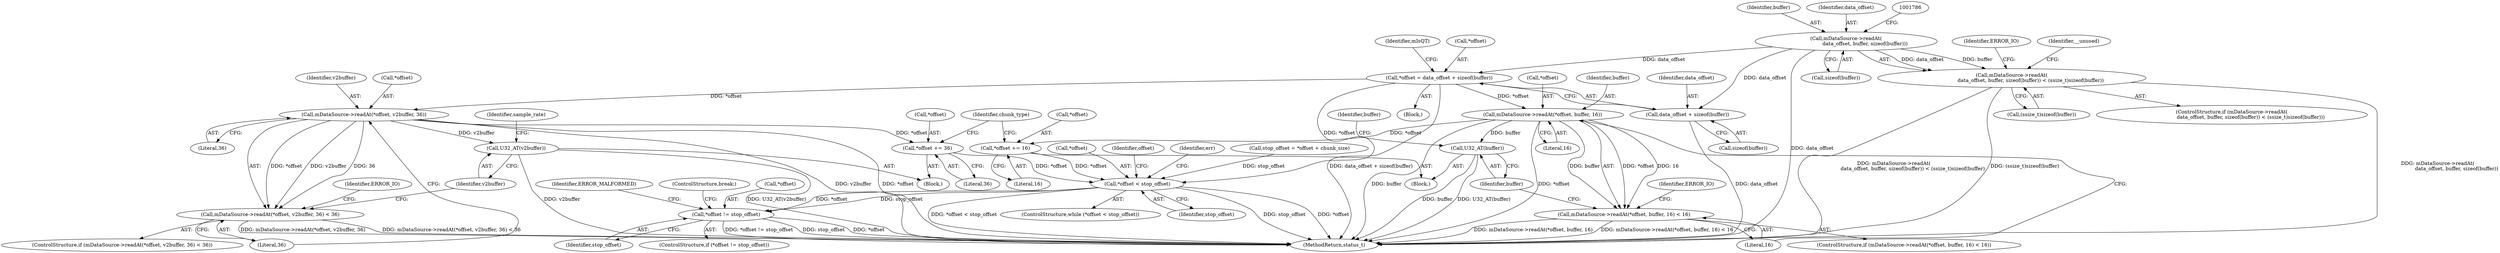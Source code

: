 digraph "0_Android_8a3a2f6ea7defe1a81bb32b3c9f3537f84749b9d@API" {
"1001780" [label="(Call,mDataSource->readAt(\n                        data_offset, buffer, sizeof(buffer)))"];
"1001779" [label="(Call,mDataSource->readAt(\n                        data_offset, buffer, sizeof(buffer)) < (ssize_t)sizeof(buffer))"];
"1001847" [label="(Call,*offset = data_offset + sizeof(buffer))"];
"1001872" [label="(Call,mDataSource->readAt(*offset, buffer, 16))"];
"1001871" [label="(Call,mDataSource->readAt(*offset, buffer, 16) < 16)"];
"1001881" [label="(Call,U32_AT(buffer))"];
"1001898" [label="(Call,*offset += 16)"];
"1002003" [label="(Call,*offset < stop_offset)"];
"1002024" [label="(Call,*offset != stop_offset)"];
"1001911" [label="(Call,mDataSource->readAt(*offset, v2buffer, 36))"];
"1001910" [label="(Call,mDataSource->readAt(*offset, v2buffer, 36) < 36)"];
"1001920" [label="(Call,U32_AT(v2buffer))"];
"1001967" [label="(Call,*offset += 36)"];
"1001850" [label="(Call,data_offset + sizeof(buffer))"];
"1001872" [label="(Call,mDataSource->readAt(*offset, buffer, 16))"];
"1001973" [label="(Identifier,chunk_type)"];
"1001915" [label="(Literal,36)"];
"1002027" [label="(Identifier,stop_offset)"];
"1002010" [label="(Identifier,err)"];
"1001921" [label="(Identifier,v2buffer)"];
"1001920" [label="(Call,U32_AT(v2buffer))"];
"1001791" [label="(Identifier,ERROR_IO)"];
"1001877" [label="(Literal,16)"];
"1001870" [label="(ControlStructure,if (mDataSource->readAt(*offset, buffer, 16) < 16))"];
"1001910" [label="(Call,mDataSource->readAt(*offset, v2buffer, 36) < 36)"];
"1001851" [label="(Identifier,data_offset)"];
"1001970" [label="(Literal,36)"];
"1002003" [label="(Call,*offset < stop_offset)"];
"1001847" [label="(Call,*offset = data_offset + sizeof(buffer))"];
"1001911" [label="(Call,mDataSource->readAt(*offset, v2buffer, 36))"];
"1001882" [label="(Identifier,buffer)"];
"1002006" [label="(Identifier,stop_offset)"];
"1001841" [label="(Call,stop_offset = *offset + chunk_size)"];
"1002023" [label="(ControlStructure,if (*offset != stop_offset))"];
"1001909" [label="(ControlStructure,if (mDataSource->readAt(*offset, v2buffer, 36) < 36))"];
"1001780" [label="(Call,mDataSource->readAt(\n                        data_offset, buffer, sizeof(buffer)))"];
"1001899" [label="(Call,*offset)"];
"1001912" [label="(Call,*offset)"];
"1002025" [label="(Call,*offset)"];
"1001923" [label="(Identifier,sample_rate)"];
"1001880" [label="(Identifier,ERROR_IO)"];
"1001852" [label="(Call,sizeof(buffer))"];
"1001919" [label="(Identifier,ERROR_IO)"];
"1002030" [label="(Identifier,ERROR_MALFORMED)"];
"1001901" [label="(Literal,16)"];
"1001782" [label="(Identifier,buffer)"];
"1001778" [label="(ControlStructure,if (mDataSource->readAt(\n                        data_offset, buffer, sizeof(buffer)) < (ssize_t)sizeof(buffer)))"];
"1003923" [label="(MethodReturn,status_t)"];
"1001907" [label="(Block,)"];
"1001873" [label="(Call,*offset)"];
"1001967" [label="(Call,*offset += 36)"];
"1001848" [label="(Call,*offset)"];
"1001785" [label="(Call,(ssize_t)sizeof(buffer))"];
"1002031" [label="(ControlStructure,break;)"];
"1001779" [label="(Call,mDataSource->readAt(\n                        data_offset, buffer, sizeof(buffer)) < (ssize_t)sizeof(buffer))"];
"1001968" [label="(Call,*offset)"];
"1001886" [label="(Identifier,buffer)"];
"1001875" [label="(Identifier,buffer)"];
"1002002" [label="(ControlStructure,while (*offset < stop_offset))"];
"1001781" [label="(Identifier,data_offset)"];
"1001734" [label="(Block,)"];
"1001794" [label="(Identifier,__unused)"];
"1002004" [label="(Call,*offset)"];
"1001850" [label="(Call,data_offset + sizeof(buffer))"];
"1001856" [label="(Identifier,mIsQT)"];
"1001869" [label="(Block,)"];
"1002024" [label="(Call,*offset != stop_offset)"];
"1001914" [label="(Identifier,v2buffer)"];
"1001881" [label="(Call,U32_AT(buffer))"];
"1001898" [label="(Call,*offset += 16)"];
"1002026" [label="(Identifier,offset)"];
"1001916" [label="(Literal,36)"];
"1001871" [label="(Call,mDataSource->readAt(*offset, buffer, 16) < 16)"];
"1001876" [label="(Literal,16)"];
"1001783" [label="(Call,sizeof(buffer))"];
"1001780" -> "1001779"  [label="AST: "];
"1001780" -> "1001783"  [label="CFG: "];
"1001781" -> "1001780"  [label="AST: "];
"1001782" -> "1001780"  [label="AST: "];
"1001783" -> "1001780"  [label="AST: "];
"1001786" -> "1001780"  [label="CFG: "];
"1001780" -> "1003923"  [label="DDG: data_offset"];
"1001780" -> "1001779"  [label="DDG: data_offset"];
"1001780" -> "1001779"  [label="DDG: buffer"];
"1001780" -> "1001847"  [label="DDG: data_offset"];
"1001780" -> "1001850"  [label="DDG: data_offset"];
"1001779" -> "1001778"  [label="AST: "];
"1001779" -> "1001785"  [label="CFG: "];
"1001785" -> "1001779"  [label="AST: "];
"1001791" -> "1001779"  [label="CFG: "];
"1001794" -> "1001779"  [label="CFG: "];
"1001779" -> "1003923"  [label="DDG: mDataSource->readAt(\n                        data_offset, buffer, sizeof(buffer))"];
"1001779" -> "1003923"  [label="DDG: mDataSource->readAt(\n                        data_offset, buffer, sizeof(buffer)) < (ssize_t)sizeof(buffer)"];
"1001779" -> "1003923"  [label="DDG: (ssize_t)sizeof(buffer)"];
"1001847" -> "1001734"  [label="AST: "];
"1001847" -> "1001850"  [label="CFG: "];
"1001848" -> "1001847"  [label="AST: "];
"1001850" -> "1001847"  [label="AST: "];
"1001856" -> "1001847"  [label="CFG: "];
"1001847" -> "1003923"  [label="DDG: data_offset + sizeof(buffer)"];
"1001847" -> "1001872"  [label="DDG: *offset"];
"1001847" -> "1001911"  [label="DDG: *offset"];
"1001847" -> "1002003"  [label="DDG: *offset"];
"1001872" -> "1001871"  [label="AST: "];
"1001872" -> "1001876"  [label="CFG: "];
"1001873" -> "1001872"  [label="AST: "];
"1001875" -> "1001872"  [label="AST: "];
"1001876" -> "1001872"  [label="AST: "];
"1001877" -> "1001872"  [label="CFG: "];
"1001872" -> "1003923"  [label="DDG: buffer"];
"1001872" -> "1003923"  [label="DDG: *offset"];
"1001872" -> "1001871"  [label="DDG: *offset"];
"1001872" -> "1001871"  [label="DDG: buffer"];
"1001872" -> "1001871"  [label="DDG: 16"];
"1001872" -> "1001881"  [label="DDG: buffer"];
"1001872" -> "1001898"  [label="DDG: *offset"];
"1001871" -> "1001870"  [label="AST: "];
"1001871" -> "1001877"  [label="CFG: "];
"1001877" -> "1001871"  [label="AST: "];
"1001880" -> "1001871"  [label="CFG: "];
"1001882" -> "1001871"  [label="CFG: "];
"1001871" -> "1003923"  [label="DDG: mDataSource->readAt(*offset, buffer, 16)"];
"1001871" -> "1003923"  [label="DDG: mDataSource->readAt(*offset, buffer, 16) < 16"];
"1001881" -> "1001869"  [label="AST: "];
"1001881" -> "1001882"  [label="CFG: "];
"1001882" -> "1001881"  [label="AST: "];
"1001886" -> "1001881"  [label="CFG: "];
"1001881" -> "1003923"  [label="DDG: buffer"];
"1001881" -> "1003923"  [label="DDG: U32_AT(buffer)"];
"1001898" -> "1001869"  [label="AST: "];
"1001898" -> "1001901"  [label="CFG: "];
"1001899" -> "1001898"  [label="AST: "];
"1001901" -> "1001898"  [label="AST: "];
"1001973" -> "1001898"  [label="CFG: "];
"1001898" -> "1002003"  [label="DDG: *offset"];
"1002003" -> "1002002"  [label="AST: "];
"1002003" -> "1002006"  [label="CFG: "];
"1002004" -> "1002003"  [label="AST: "];
"1002006" -> "1002003"  [label="AST: "];
"1002010" -> "1002003"  [label="CFG: "];
"1002026" -> "1002003"  [label="CFG: "];
"1002003" -> "1003923"  [label="DDG: stop_offset"];
"1002003" -> "1003923"  [label="DDG: *offset"];
"1002003" -> "1003923"  [label="DDG: *offset < stop_offset"];
"1001967" -> "1002003"  [label="DDG: *offset"];
"1001841" -> "1002003"  [label="DDG: stop_offset"];
"1002003" -> "1002024"  [label="DDG: *offset"];
"1002003" -> "1002024"  [label="DDG: stop_offset"];
"1002024" -> "1002023"  [label="AST: "];
"1002024" -> "1002027"  [label="CFG: "];
"1002025" -> "1002024"  [label="AST: "];
"1002027" -> "1002024"  [label="AST: "];
"1002030" -> "1002024"  [label="CFG: "];
"1002031" -> "1002024"  [label="CFG: "];
"1002024" -> "1003923"  [label="DDG: stop_offset"];
"1002024" -> "1003923"  [label="DDG: *offset"];
"1002024" -> "1003923"  [label="DDG: *offset != stop_offset"];
"1001911" -> "1001910"  [label="AST: "];
"1001911" -> "1001915"  [label="CFG: "];
"1001912" -> "1001911"  [label="AST: "];
"1001914" -> "1001911"  [label="AST: "];
"1001915" -> "1001911"  [label="AST: "];
"1001916" -> "1001911"  [label="CFG: "];
"1001911" -> "1003923"  [label="DDG: v2buffer"];
"1001911" -> "1003923"  [label="DDG: *offset"];
"1001911" -> "1001910"  [label="DDG: *offset"];
"1001911" -> "1001910"  [label="DDG: v2buffer"];
"1001911" -> "1001910"  [label="DDG: 36"];
"1001911" -> "1001920"  [label="DDG: v2buffer"];
"1001911" -> "1001967"  [label="DDG: *offset"];
"1001910" -> "1001909"  [label="AST: "];
"1001910" -> "1001916"  [label="CFG: "];
"1001916" -> "1001910"  [label="AST: "];
"1001919" -> "1001910"  [label="CFG: "];
"1001921" -> "1001910"  [label="CFG: "];
"1001910" -> "1003923"  [label="DDG: mDataSource->readAt(*offset, v2buffer, 36)"];
"1001910" -> "1003923"  [label="DDG: mDataSource->readAt(*offset, v2buffer, 36) < 36"];
"1001920" -> "1001907"  [label="AST: "];
"1001920" -> "1001921"  [label="CFG: "];
"1001921" -> "1001920"  [label="AST: "];
"1001923" -> "1001920"  [label="CFG: "];
"1001920" -> "1003923"  [label="DDG: v2buffer"];
"1001920" -> "1003923"  [label="DDG: U32_AT(v2buffer)"];
"1001967" -> "1001907"  [label="AST: "];
"1001967" -> "1001970"  [label="CFG: "];
"1001968" -> "1001967"  [label="AST: "];
"1001970" -> "1001967"  [label="AST: "];
"1001973" -> "1001967"  [label="CFG: "];
"1001850" -> "1001852"  [label="CFG: "];
"1001851" -> "1001850"  [label="AST: "];
"1001852" -> "1001850"  [label="AST: "];
"1001850" -> "1003923"  [label="DDG: data_offset"];
}
